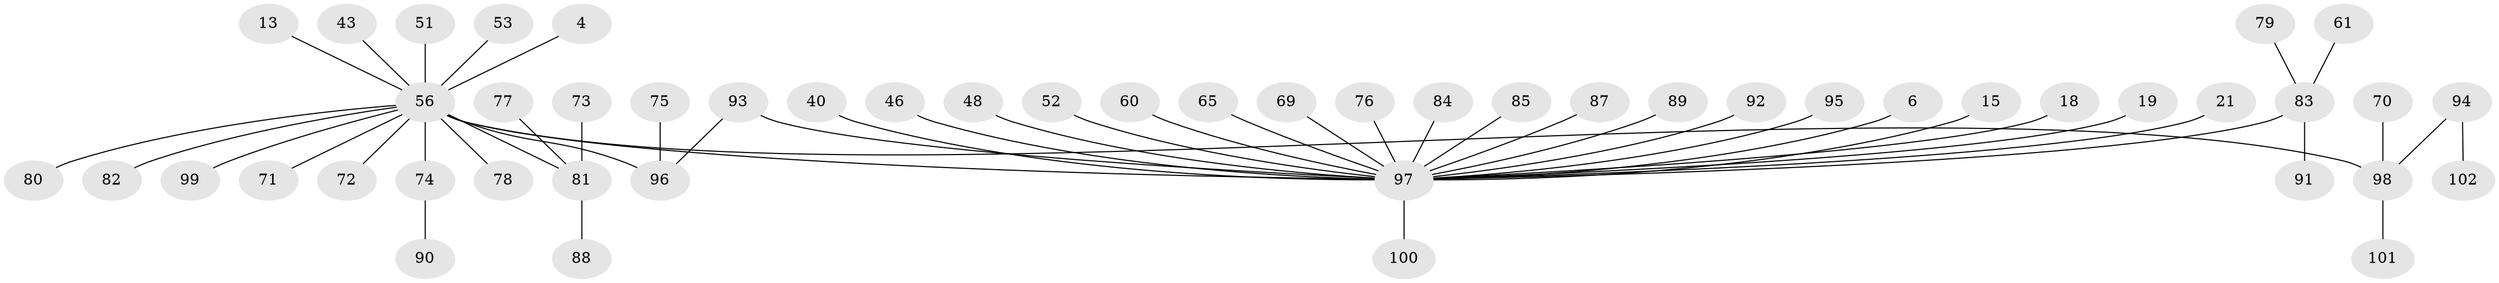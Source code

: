 // original degree distribution, {15: 0.00980392156862745, 17: 0.00980392156862745, 6: 0.00980392156862745, 1: 0.6078431372549019, 11: 0.00980392156862745, 2: 0.19607843137254902, 5: 0.0392156862745098, 7: 0.00980392156862745, 3: 0.0784313725490196, 4: 0.029411764705882353}
// Generated by graph-tools (version 1.1) at 2025/47/03/09/25 04:47:32]
// undirected, 51 vertices, 51 edges
graph export_dot {
graph [start="1"]
  node [color=gray90,style=filled];
  4;
  6;
  13;
  15;
  18;
  19;
  21;
  40;
  43 [super="+27"];
  46;
  48;
  51;
  52 [super="+33"];
  53 [super="+42"];
  56 [super="+23+2"];
  60;
  61;
  65 [super="+14+25"];
  69 [super="+9"];
  70;
  71;
  72;
  73;
  74 [super="+24+31"];
  75 [super="+45+54"];
  76;
  77;
  78 [super="+50"];
  79;
  80;
  81 [super="+37+62+39+55"];
  82;
  83 [super="+28+63"];
  84;
  85;
  87;
  88;
  89 [super="+26"];
  90 [super="+36"];
  91;
  92;
  93;
  94;
  95;
  96 [super="+8+38+49+68+86"];
  97 [super="+5+41+3"];
  98 [super="+66"];
  99;
  100;
  101;
  102;
  4 -- 56;
  6 -- 97;
  13 -- 56;
  15 -- 97;
  18 -- 97;
  19 -- 97;
  21 -- 97;
  40 -- 97;
  43 -- 56;
  46 -- 97;
  48 -- 97;
  51 -- 56;
  52 -- 97;
  53 -- 56;
  56 -- 97 [weight=4];
  56 -- 82;
  56 -- 71;
  56 -- 99;
  56 -- 72;
  56 -- 80;
  56 -- 96 [weight=2];
  56 -- 74;
  56 -- 81;
  56 -- 78;
  56 -- 98;
  60 -- 97;
  61 -- 83;
  65 -- 97;
  69 -- 97;
  70 -- 98;
  73 -- 81;
  74 -- 90;
  75 -- 96;
  76 -- 97;
  77 -- 81;
  79 -- 83;
  81 -- 88;
  83 -- 97 [weight=2];
  83 -- 91;
  84 -- 97;
  85 -- 97;
  87 -- 97;
  89 -- 97;
  92 -- 97;
  93 -- 97;
  93 -- 96;
  94 -- 102;
  94 -- 98;
  95 -- 97;
  97 -- 100;
  98 -- 101;
}
